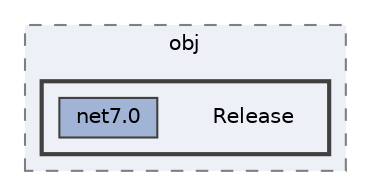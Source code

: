 digraph "Museu/PL2/obj/Release"
{
 // LATEX_PDF_SIZE
  bgcolor="transparent";
  edge [fontname=Helvetica,fontsize=10,labelfontname=Helvetica,labelfontsize=10];
  node [fontname=Helvetica,fontsize=10,shape=box,height=0.2,width=0.4];
  compound=true
  subgraph clusterdir_af2b38d8c7253c12929d28f74a65a4c0 {
    graph [ bgcolor="#edf0f7", pencolor="grey50", label="obj", fontname=Helvetica,fontsize=10 style="filled,dashed", URL="dir_af2b38d8c7253c12929d28f74a65a4c0.html",tooltip=""]
  subgraph clusterdir_5199280819af917d391ddf0c35b09b80 {
    graph [ bgcolor="#edf0f7", pencolor="grey25", label="", fontname=Helvetica,fontsize=10 style="filled,bold", URL="dir_5199280819af917d391ddf0c35b09b80.html",tooltip=""]
    dir_5199280819af917d391ddf0c35b09b80 [shape=plaintext, label="Release"];
  dir_cfe3e503d0a46b774776c904588856fc [label="net7.0", fillcolor="#a2b4d6", color="grey25", style="filled", URL="dir_cfe3e503d0a46b774776c904588856fc.html",tooltip=""];
  }
  }
}
